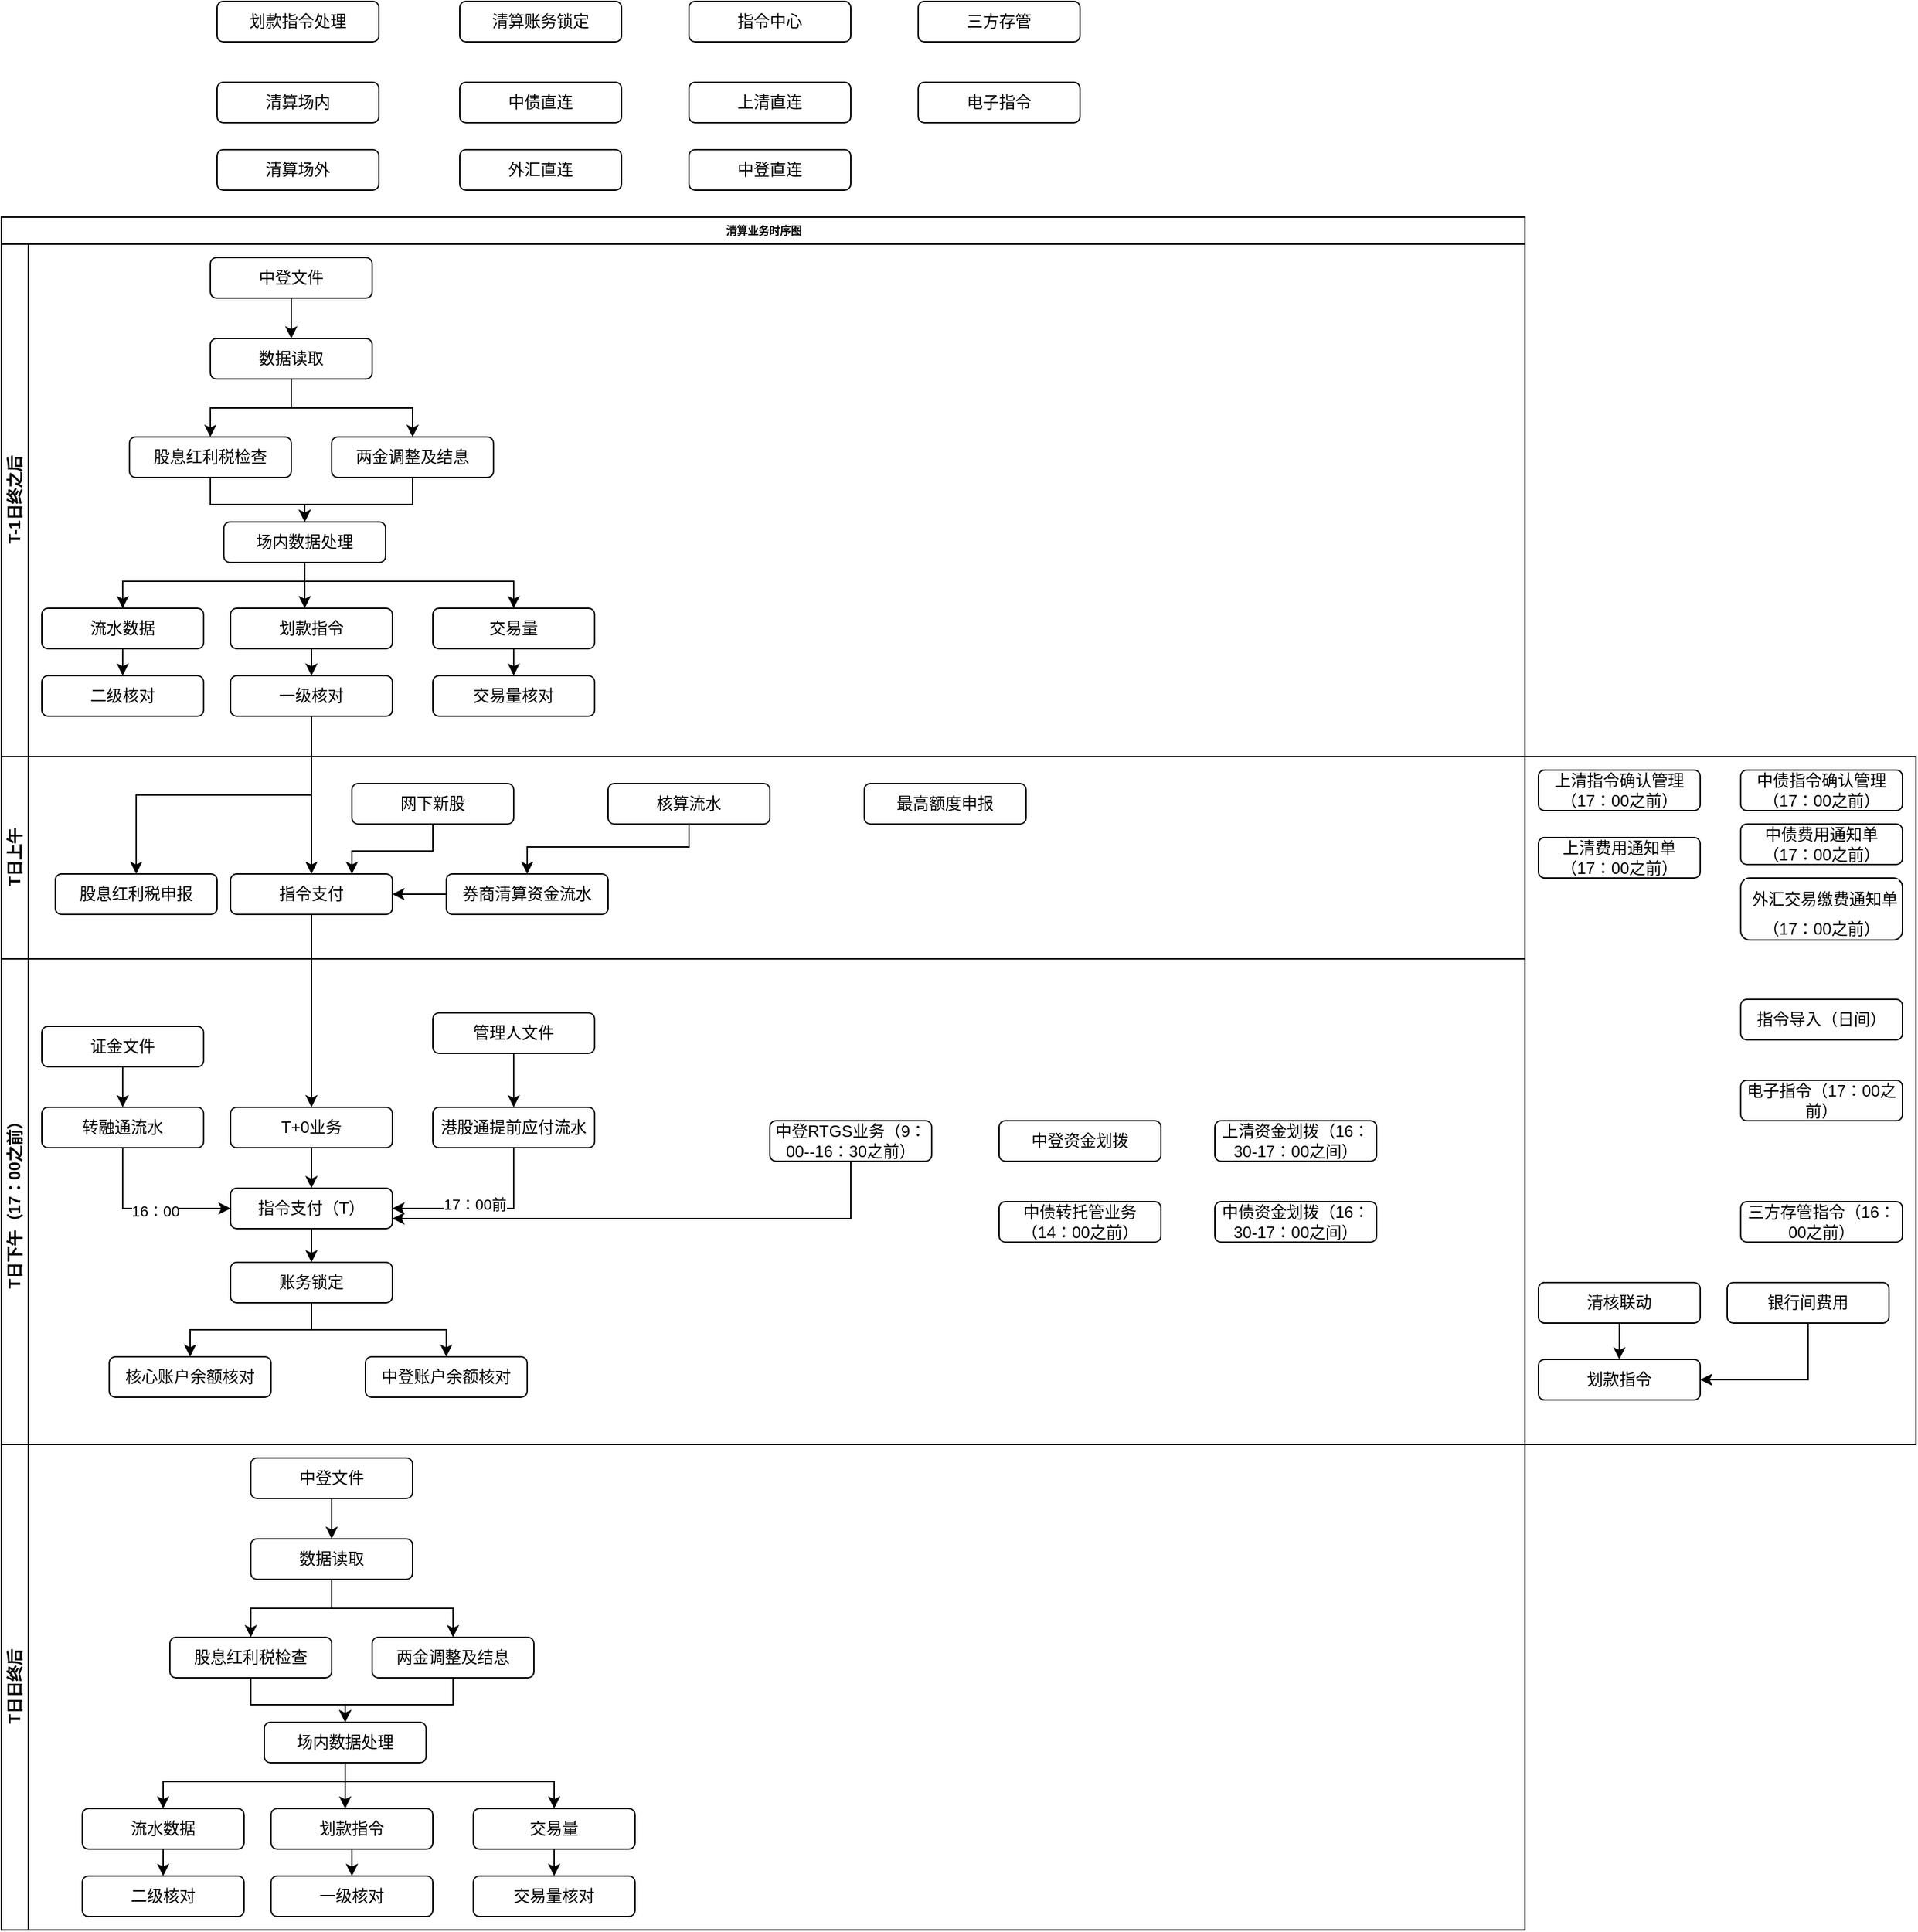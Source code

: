 <mxfile version="24.6.3" type="github">
  <diagram name="Page-1" id="vI-z8M9tSktk4Z6MfYZX">
    <mxGraphModel dx="1050" dy="1834" grid="1" gridSize="10" guides="1" tooltips="1" connect="1" arrows="1" fold="1" page="1" pageScale="1" pageWidth="827" pageHeight="1169" math="0" shadow="0">
      <root>
        <mxCell id="0" />
        <mxCell id="1" parent="0" />
        <mxCell id="OYOXouNE6HXFbxgaFB-A-1" value="" style="rounded=0;whiteSpace=wrap;html=1;fillColor=none;" vertex="1" parent="1">
          <mxGeometry x="1310" y="490" width="290" height="510" as="geometry" />
        </mxCell>
        <mxCell id="OYOXouNE6HXFbxgaFB-A-2" value="清算业务时序图" style="swimlane;html=1;childLayout=stackLayout;horizontal=1;startSize=20;horizontalStack=0;rounded=0;shadow=0;labelBackgroundColor=none;strokeWidth=1;fontFamily=Verdana;fontSize=8;align=center;" vertex="1" parent="1">
          <mxGeometry x="180" y="90" width="1130" height="1270" as="geometry" />
        </mxCell>
        <mxCell id="OYOXouNE6HXFbxgaFB-A-3" value="T-1日终之后" style="swimlane;html=1;startSize=20;horizontal=0;" vertex="1" parent="OYOXouNE6HXFbxgaFB-A-2">
          <mxGeometry y="20" width="1130" height="380" as="geometry" />
        </mxCell>
        <mxCell id="OYOXouNE6HXFbxgaFB-A-4" style="edgeStyle=orthogonalEdgeStyle;rounded=0;orthogonalLoop=1;jettySize=auto;html=1;exitX=0.5;exitY=1;exitDx=0;exitDy=0;entryX=0.5;entryY=0;entryDx=0;entryDy=0;" edge="1" parent="OYOXouNE6HXFbxgaFB-A-3" source="OYOXouNE6HXFbxgaFB-A-5" target="OYOXouNE6HXFbxgaFB-A-8">
          <mxGeometry relative="1" as="geometry" />
        </mxCell>
        <mxCell id="OYOXouNE6HXFbxgaFB-A-5" value="中登文件" style="rounded=1;whiteSpace=wrap;html=1;" vertex="1" parent="OYOXouNE6HXFbxgaFB-A-3">
          <mxGeometry x="155" y="10" width="120" height="30" as="geometry" />
        </mxCell>
        <mxCell id="OYOXouNE6HXFbxgaFB-A-6" style="edgeStyle=orthogonalEdgeStyle;rounded=0;orthogonalLoop=1;jettySize=auto;html=1;exitX=0.5;exitY=1;exitDx=0;exitDy=0;entryX=0.5;entryY=0;entryDx=0;entryDy=0;" edge="1" parent="OYOXouNE6HXFbxgaFB-A-3" source="OYOXouNE6HXFbxgaFB-A-8" target="OYOXouNE6HXFbxgaFB-A-10">
          <mxGeometry relative="1" as="geometry" />
        </mxCell>
        <mxCell id="OYOXouNE6HXFbxgaFB-A-7" style="edgeStyle=orthogonalEdgeStyle;rounded=0;orthogonalLoop=1;jettySize=auto;html=1;exitX=0.5;exitY=1;exitDx=0;exitDy=0;" edge="1" parent="OYOXouNE6HXFbxgaFB-A-3" source="OYOXouNE6HXFbxgaFB-A-8" target="OYOXouNE6HXFbxgaFB-A-12">
          <mxGeometry relative="1" as="geometry" />
        </mxCell>
        <mxCell id="OYOXouNE6HXFbxgaFB-A-8" value="数据读取" style="rounded=1;whiteSpace=wrap;html=1;" vertex="1" parent="OYOXouNE6HXFbxgaFB-A-3">
          <mxGeometry x="155" y="70" width="120" height="30" as="geometry" />
        </mxCell>
        <mxCell id="OYOXouNE6HXFbxgaFB-A-9" style="edgeStyle=orthogonalEdgeStyle;rounded=0;orthogonalLoop=1;jettySize=auto;html=1;exitX=0.5;exitY=1;exitDx=0;exitDy=0;entryX=0.5;entryY=0;entryDx=0;entryDy=0;" edge="1" parent="OYOXouNE6HXFbxgaFB-A-3" source="OYOXouNE6HXFbxgaFB-A-10" target="OYOXouNE6HXFbxgaFB-A-16">
          <mxGeometry relative="1" as="geometry" />
        </mxCell>
        <mxCell id="OYOXouNE6HXFbxgaFB-A-10" value="股息红利税检查" style="rounded=1;whiteSpace=wrap;html=1;" vertex="1" parent="OYOXouNE6HXFbxgaFB-A-3">
          <mxGeometry x="95" y="143" width="120" height="30" as="geometry" />
        </mxCell>
        <mxCell id="OYOXouNE6HXFbxgaFB-A-11" style="edgeStyle=orthogonalEdgeStyle;rounded=0;orthogonalLoop=1;jettySize=auto;html=1;exitX=0.5;exitY=1;exitDx=0;exitDy=0;entryX=0.5;entryY=0;entryDx=0;entryDy=0;" edge="1" parent="OYOXouNE6HXFbxgaFB-A-3" source="OYOXouNE6HXFbxgaFB-A-12" target="OYOXouNE6HXFbxgaFB-A-16">
          <mxGeometry relative="1" as="geometry" />
        </mxCell>
        <mxCell id="OYOXouNE6HXFbxgaFB-A-12" value="两金调整及结息" style="rounded=1;whiteSpace=wrap;html=1;" vertex="1" parent="OYOXouNE6HXFbxgaFB-A-3">
          <mxGeometry x="245" y="143" width="120" height="30" as="geometry" />
        </mxCell>
        <mxCell id="OYOXouNE6HXFbxgaFB-A-13" style="edgeStyle=orthogonalEdgeStyle;rounded=0;orthogonalLoop=1;jettySize=auto;html=1;exitX=0.5;exitY=1;exitDx=0;exitDy=0;entryX=0.5;entryY=0;entryDx=0;entryDy=0;" edge="1" parent="OYOXouNE6HXFbxgaFB-A-3" source="OYOXouNE6HXFbxgaFB-A-16" target="OYOXouNE6HXFbxgaFB-A-18">
          <mxGeometry relative="1" as="geometry">
            <Array as="points">
              <mxPoint x="225" y="250" />
              <mxPoint x="90" y="250" />
            </Array>
          </mxGeometry>
        </mxCell>
        <mxCell id="OYOXouNE6HXFbxgaFB-A-14" style="edgeStyle=orthogonalEdgeStyle;rounded=0;orthogonalLoop=1;jettySize=auto;html=1;exitX=0.5;exitY=1;exitDx=0;exitDy=0;entryX=0.5;entryY=0;entryDx=0;entryDy=0;" edge="1" parent="OYOXouNE6HXFbxgaFB-A-3">
          <mxGeometry relative="1" as="geometry">
            <mxPoint x="220" y="236" as="sourcePoint" />
            <mxPoint x="225" y="270" as="targetPoint" />
          </mxGeometry>
        </mxCell>
        <mxCell id="OYOXouNE6HXFbxgaFB-A-15" style="edgeStyle=orthogonalEdgeStyle;rounded=0;orthogonalLoop=1;jettySize=auto;html=1;exitX=0.5;exitY=1;exitDx=0;exitDy=0;entryX=0.5;entryY=0;entryDx=0;entryDy=0;" edge="1" parent="OYOXouNE6HXFbxgaFB-A-3" source="OYOXouNE6HXFbxgaFB-A-16" target="OYOXouNE6HXFbxgaFB-A-22">
          <mxGeometry relative="1" as="geometry">
            <Array as="points">
              <mxPoint x="225" y="250" />
              <mxPoint x="380" y="250" />
            </Array>
          </mxGeometry>
        </mxCell>
        <mxCell id="OYOXouNE6HXFbxgaFB-A-16" value="场内数据处理" style="rounded=1;whiteSpace=wrap;html=1;" vertex="1" parent="OYOXouNE6HXFbxgaFB-A-3">
          <mxGeometry x="165" y="206" width="120" height="30" as="geometry" />
        </mxCell>
        <mxCell id="OYOXouNE6HXFbxgaFB-A-17" style="edgeStyle=orthogonalEdgeStyle;rounded=0;orthogonalLoop=1;jettySize=auto;html=1;exitX=0.5;exitY=1;exitDx=0;exitDy=0;entryX=0.5;entryY=0;entryDx=0;entryDy=0;" edge="1" parent="OYOXouNE6HXFbxgaFB-A-3" source="OYOXouNE6HXFbxgaFB-A-18" target="OYOXouNE6HXFbxgaFB-A-25">
          <mxGeometry relative="1" as="geometry" />
        </mxCell>
        <mxCell id="OYOXouNE6HXFbxgaFB-A-18" value="流水数据" style="rounded=1;whiteSpace=wrap;html=1;" vertex="1" parent="OYOXouNE6HXFbxgaFB-A-3">
          <mxGeometry x="30" y="270" width="120" height="30" as="geometry" />
        </mxCell>
        <mxCell id="OYOXouNE6HXFbxgaFB-A-19" style="edgeStyle=orthogonalEdgeStyle;rounded=0;orthogonalLoop=1;jettySize=auto;html=1;exitX=0.5;exitY=1;exitDx=0;exitDy=0;entryX=0.5;entryY=0;entryDx=0;entryDy=0;" edge="1" parent="OYOXouNE6HXFbxgaFB-A-3" source="OYOXouNE6HXFbxgaFB-A-20" target="OYOXouNE6HXFbxgaFB-A-24">
          <mxGeometry relative="1" as="geometry" />
        </mxCell>
        <mxCell id="OYOXouNE6HXFbxgaFB-A-20" value="划款指令" style="rounded=1;whiteSpace=wrap;html=1;" vertex="1" parent="OYOXouNE6HXFbxgaFB-A-3">
          <mxGeometry x="170" y="270" width="120" height="30" as="geometry" />
        </mxCell>
        <mxCell id="OYOXouNE6HXFbxgaFB-A-21" style="edgeStyle=orthogonalEdgeStyle;rounded=0;orthogonalLoop=1;jettySize=auto;html=1;exitX=0.5;exitY=1;exitDx=0;exitDy=0;entryX=0.5;entryY=0;entryDx=0;entryDy=0;" edge="1" parent="OYOXouNE6HXFbxgaFB-A-3" source="OYOXouNE6HXFbxgaFB-A-22" target="OYOXouNE6HXFbxgaFB-A-23">
          <mxGeometry relative="1" as="geometry" />
        </mxCell>
        <mxCell id="OYOXouNE6HXFbxgaFB-A-22" value="交易量" style="rounded=1;whiteSpace=wrap;html=1;" vertex="1" parent="OYOXouNE6HXFbxgaFB-A-3">
          <mxGeometry x="320" y="270" width="120" height="30" as="geometry" />
        </mxCell>
        <mxCell id="OYOXouNE6HXFbxgaFB-A-23" value="交易量核对" style="rounded=1;whiteSpace=wrap;html=1;" vertex="1" parent="OYOXouNE6HXFbxgaFB-A-3">
          <mxGeometry x="320" y="320" width="120" height="30" as="geometry" />
        </mxCell>
        <mxCell id="OYOXouNE6HXFbxgaFB-A-24" value="一级核对" style="rounded=1;whiteSpace=wrap;html=1;" vertex="1" parent="OYOXouNE6HXFbxgaFB-A-3">
          <mxGeometry x="170" y="320" width="120" height="30" as="geometry" />
        </mxCell>
        <mxCell id="OYOXouNE6HXFbxgaFB-A-25" value="二级核对" style="rounded=1;whiteSpace=wrap;html=1;" vertex="1" parent="OYOXouNE6HXFbxgaFB-A-3">
          <mxGeometry x="30" y="320" width="120" height="30" as="geometry" />
        </mxCell>
        <mxCell id="OYOXouNE6HXFbxgaFB-A-26" value="T日上午" style="swimlane;html=1;startSize=20;horizontal=0;" vertex="1" parent="OYOXouNE6HXFbxgaFB-A-2">
          <mxGeometry y="400" width="1130" height="150" as="geometry" />
        </mxCell>
        <mxCell id="OYOXouNE6HXFbxgaFB-A-27" value="股息红利税申报" style="rounded=1;whiteSpace=wrap;html=1;" vertex="1" parent="OYOXouNE6HXFbxgaFB-A-26">
          <mxGeometry x="40" y="87" width="120" height="30" as="geometry" />
        </mxCell>
        <mxCell id="OYOXouNE6HXFbxgaFB-A-28" value="指令支付" style="rounded=1;whiteSpace=wrap;html=1;" vertex="1" parent="OYOXouNE6HXFbxgaFB-A-26">
          <mxGeometry x="170" y="87" width="120" height="30" as="geometry" />
        </mxCell>
        <mxCell id="OYOXouNE6HXFbxgaFB-A-29" style="edgeStyle=orthogonalEdgeStyle;rounded=0;orthogonalLoop=1;jettySize=auto;html=1;exitX=0.5;exitY=1;exitDx=0;exitDy=0;entryX=0.5;entryY=0;entryDx=0;entryDy=0;" edge="1" parent="OYOXouNE6HXFbxgaFB-A-26" source="OYOXouNE6HXFbxgaFB-A-30" target="OYOXouNE6HXFbxgaFB-A-32">
          <mxGeometry relative="1" as="geometry">
            <Array as="points">
              <mxPoint x="510" y="67" />
              <mxPoint x="390" y="67" />
            </Array>
          </mxGeometry>
        </mxCell>
        <mxCell id="OYOXouNE6HXFbxgaFB-A-30" value="核算流水" style="rounded=1;whiteSpace=wrap;html=1;" vertex="1" parent="OYOXouNE6HXFbxgaFB-A-26">
          <mxGeometry x="450" y="20" width="120" height="30" as="geometry" />
        </mxCell>
        <mxCell id="OYOXouNE6HXFbxgaFB-A-31" style="edgeStyle=orthogonalEdgeStyle;rounded=0;orthogonalLoop=1;jettySize=auto;html=1;exitX=0;exitY=0.5;exitDx=0;exitDy=0;entryX=1;entryY=0.5;entryDx=0;entryDy=0;" edge="1" parent="OYOXouNE6HXFbxgaFB-A-26" source="OYOXouNE6HXFbxgaFB-A-32" target="OYOXouNE6HXFbxgaFB-A-28">
          <mxGeometry relative="1" as="geometry" />
        </mxCell>
        <mxCell id="OYOXouNE6HXFbxgaFB-A-32" value="券商清算资金流水" style="rounded=1;whiteSpace=wrap;html=1;" vertex="1" parent="OYOXouNE6HXFbxgaFB-A-26">
          <mxGeometry x="330" y="87" width="120" height="30" as="geometry" />
        </mxCell>
        <mxCell id="OYOXouNE6HXFbxgaFB-A-33" style="edgeStyle=orthogonalEdgeStyle;rounded=0;orthogonalLoop=1;jettySize=auto;html=1;exitX=0.5;exitY=1;exitDx=0;exitDy=0;entryX=0.75;entryY=0;entryDx=0;entryDy=0;" edge="1" parent="OYOXouNE6HXFbxgaFB-A-26" source="OYOXouNE6HXFbxgaFB-A-34" target="OYOXouNE6HXFbxgaFB-A-28">
          <mxGeometry relative="1" as="geometry" />
        </mxCell>
        <mxCell id="OYOXouNE6HXFbxgaFB-A-34" value="网下新股" style="rounded=1;whiteSpace=wrap;html=1;" vertex="1" parent="OYOXouNE6HXFbxgaFB-A-26">
          <mxGeometry x="260" y="20" width="120" height="30" as="geometry" />
        </mxCell>
        <mxCell id="OYOXouNE6HXFbxgaFB-A-35" value="最高额度申报" style="rounded=1;whiteSpace=wrap;html=1;" vertex="1" parent="OYOXouNE6HXFbxgaFB-A-26">
          <mxGeometry x="640" y="20" width="120" height="30" as="geometry" />
        </mxCell>
        <mxCell id="OYOXouNE6HXFbxgaFB-A-36" value="T日下午（17：00之前）" style="swimlane;html=1;startSize=20;horizontal=0;" vertex="1" parent="OYOXouNE6HXFbxgaFB-A-2">
          <mxGeometry y="550" width="1130" height="360" as="geometry" />
        </mxCell>
        <mxCell id="OYOXouNE6HXFbxgaFB-A-37" style="edgeStyle=orthogonalEdgeStyle;rounded=0;orthogonalLoop=1;jettySize=auto;html=1;exitX=0.5;exitY=1;exitDx=0;exitDy=0;entryX=0.5;entryY=0;entryDx=0;entryDy=0;" edge="1" parent="OYOXouNE6HXFbxgaFB-A-36" source="OYOXouNE6HXFbxgaFB-A-38" target="OYOXouNE6HXFbxgaFB-A-43">
          <mxGeometry relative="1" as="geometry" />
        </mxCell>
        <mxCell id="OYOXouNE6HXFbxgaFB-A-38" value="T+0业务" style="rounded=1;whiteSpace=wrap;html=1;" vertex="1" parent="OYOXouNE6HXFbxgaFB-A-36">
          <mxGeometry x="170" y="110" width="120" height="30" as="geometry" />
        </mxCell>
        <mxCell id="OYOXouNE6HXFbxgaFB-A-39" style="edgeStyle=orthogonalEdgeStyle;rounded=0;orthogonalLoop=1;jettySize=auto;html=1;exitX=0.5;exitY=1;exitDx=0;exitDy=0;entryX=0.5;entryY=0;entryDx=0;entryDy=0;" edge="1" parent="OYOXouNE6HXFbxgaFB-A-36" source="OYOXouNE6HXFbxgaFB-A-41" target="OYOXouNE6HXFbxgaFB-A-45">
          <mxGeometry relative="1" as="geometry" />
        </mxCell>
        <mxCell id="OYOXouNE6HXFbxgaFB-A-40" style="edgeStyle=orthogonalEdgeStyle;rounded=0;orthogonalLoop=1;jettySize=auto;html=1;exitX=0.5;exitY=1;exitDx=0;exitDy=0;entryX=0.5;entryY=0;entryDx=0;entryDy=0;" edge="1" parent="OYOXouNE6HXFbxgaFB-A-36" source="OYOXouNE6HXFbxgaFB-A-41" target="OYOXouNE6HXFbxgaFB-A-44">
          <mxGeometry relative="1" as="geometry" />
        </mxCell>
        <mxCell id="OYOXouNE6HXFbxgaFB-A-41" value="账务锁定" style="rounded=1;whiteSpace=wrap;html=1;" vertex="1" parent="OYOXouNE6HXFbxgaFB-A-36">
          <mxGeometry x="170" y="225" width="120" height="30" as="geometry" />
        </mxCell>
        <mxCell id="OYOXouNE6HXFbxgaFB-A-42" style="edgeStyle=orthogonalEdgeStyle;rounded=0;orthogonalLoop=1;jettySize=auto;html=1;exitX=0.5;exitY=1;exitDx=0;exitDy=0;entryX=0.5;entryY=0;entryDx=0;entryDy=0;" edge="1" parent="OYOXouNE6HXFbxgaFB-A-36" source="OYOXouNE6HXFbxgaFB-A-43" target="OYOXouNE6HXFbxgaFB-A-41">
          <mxGeometry relative="1" as="geometry" />
        </mxCell>
        <mxCell id="OYOXouNE6HXFbxgaFB-A-43" value="指令支付（T）" style="rounded=1;whiteSpace=wrap;html=1;" vertex="1" parent="OYOXouNE6HXFbxgaFB-A-36">
          <mxGeometry x="170" y="170" width="120" height="30" as="geometry" />
        </mxCell>
        <mxCell id="OYOXouNE6HXFbxgaFB-A-44" value="中登账户余额核对" style="rounded=1;whiteSpace=wrap;html=1;" vertex="1" parent="OYOXouNE6HXFbxgaFB-A-36">
          <mxGeometry x="270" y="295" width="120" height="30" as="geometry" />
        </mxCell>
        <mxCell id="OYOXouNE6HXFbxgaFB-A-45" value="核心账户余额核对" style="rounded=1;whiteSpace=wrap;html=1;" vertex="1" parent="OYOXouNE6HXFbxgaFB-A-36">
          <mxGeometry x="80" y="295" width="120" height="30" as="geometry" />
        </mxCell>
        <mxCell id="OYOXouNE6HXFbxgaFB-A-46" style="edgeStyle=orthogonalEdgeStyle;rounded=0;orthogonalLoop=1;jettySize=auto;html=1;exitX=0.5;exitY=1;exitDx=0;exitDy=0;entryX=1;entryY=0.5;entryDx=0;entryDy=0;" edge="1" parent="OYOXouNE6HXFbxgaFB-A-36" source="OYOXouNE6HXFbxgaFB-A-48" target="OYOXouNE6HXFbxgaFB-A-43">
          <mxGeometry relative="1" as="geometry" />
        </mxCell>
        <mxCell id="OYOXouNE6HXFbxgaFB-A-47" value="17：00前" style="edgeLabel;html=1;align=center;verticalAlign=middle;resizable=0;points=[];" vertex="1" connectable="0" parent="OYOXouNE6HXFbxgaFB-A-46">
          <mxGeometry x="-0.116" y="-3" relative="1" as="geometry">
            <mxPoint x="-15" as="offset" />
          </mxGeometry>
        </mxCell>
        <mxCell id="OYOXouNE6HXFbxgaFB-A-48" value="港股通提前应付流水" style="rounded=1;whiteSpace=wrap;html=1;" vertex="1" parent="OYOXouNE6HXFbxgaFB-A-36">
          <mxGeometry x="320" y="110" width="120" height="30" as="geometry" />
        </mxCell>
        <mxCell id="OYOXouNE6HXFbxgaFB-A-49" style="edgeStyle=orthogonalEdgeStyle;rounded=0;orthogonalLoop=1;jettySize=auto;html=1;exitX=0.5;exitY=1;exitDx=0;exitDy=0;entryX=0.5;entryY=0;entryDx=0;entryDy=0;" edge="1" parent="OYOXouNE6HXFbxgaFB-A-36" source="OYOXouNE6HXFbxgaFB-A-50" target="OYOXouNE6HXFbxgaFB-A-48">
          <mxGeometry relative="1" as="geometry" />
        </mxCell>
        <mxCell id="OYOXouNE6HXFbxgaFB-A-50" value="管理人文件" style="rounded=1;whiteSpace=wrap;html=1;" vertex="1" parent="OYOXouNE6HXFbxgaFB-A-36">
          <mxGeometry x="320" y="40" width="120" height="30" as="geometry" />
        </mxCell>
        <mxCell id="OYOXouNE6HXFbxgaFB-A-51" style="edgeStyle=orthogonalEdgeStyle;rounded=0;orthogonalLoop=1;jettySize=auto;html=1;exitX=0.5;exitY=1;exitDx=0;exitDy=0;entryX=0.5;entryY=0;entryDx=0;entryDy=0;" edge="1" parent="OYOXouNE6HXFbxgaFB-A-36" source="OYOXouNE6HXFbxgaFB-A-52" target="OYOXouNE6HXFbxgaFB-A-55">
          <mxGeometry relative="1" as="geometry" />
        </mxCell>
        <mxCell id="OYOXouNE6HXFbxgaFB-A-52" value="证金文件" style="rounded=1;whiteSpace=wrap;html=1;" vertex="1" parent="OYOXouNE6HXFbxgaFB-A-36">
          <mxGeometry x="30" y="50" width="120" height="30" as="geometry" />
        </mxCell>
        <mxCell id="OYOXouNE6HXFbxgaFB-A-53" style="edgeStyle=orthogonalEdgeStyle;rounded=0;orthogonalLoop=1;jettySize=auto;html=1;exitX=0.5;exitY=1;exitDx=0;exitDy=0;entryX=0;entryY=0.5;entryDx=0;entryDy=0;" edge="1" parent="OYOXouNE6HXFbxgaFB-A-36" source="OYOXouNE6HXFbxgaFB-A-55" target="OYOXouNE6HXFbxgaFB-A-43">
          <mxGeometry relative="1" as="geometry" />
        </mxCell>
        <mxCell id="OYOXouNE6HXFbxgaFB-A-54" value="16：00" style="edgeLabel;html=1;align=center;verticalAlign=middle;resizable=0;points=[];" vertex="1" connectable="0" parent="OYOXouNE6HXFbxgaFB-A-53">
          <mxGeometry x="-0.019" y="-2" relative="1" as="geometry">
            <mxPoint x="7" as="offset" />
          </mxGeometry>
        </mxCell>
        <mxCell id="OYOXouNE6HXFbxgaFB-A-55" value="转融通流水" style="rounded=1;whiteSpace=wrap;html=1;" vertex="1" parent="OYOXouNE6HXFbxgaFB-A-36">
          <mxGeometry x="30" y="110" width="120" height="30" as="geometry" />
        </mxCell>
        <mxCell id="OYOXouNE6HXFbxgaFB-A-56" style="edgeStyle=orthogonalEdgeStyle;rounded=0;orthogonalLoop=1;jettySize=auto;html=1;exitX=0.5;exitY=1;exitDx=0;exitDy=0;entryX=1;entryY=0.75;entryDx=0;entryDy=0;" edge="1" parent="OYOXouNE6HXFbxgaFB-A-36" source="OYOXouNE6HXFbxgaFB-A-57" target="OYOXouNE6HXFbxgaFB-A-43">
          <mxGeometry relative="1" as="geometry" />
        </mxCell>
        <mxCell id="OYOXouNE6HXFbxgaFB-A-57" value="中登RTGS业务（9：00--16：30之前）" style="rounded=1;whiteSpace=wrap;html=1;" vertex="1" parent="OYOXouNE6HXFbxgaFB-A-36">
          <mxGeometry x="570" y="120" width="120" height="30" as="geometry" />
        </mxCell>
        <mxCell id="OYOXouNE6HXFbxgaFB-A-58" value="中登资金划拨" style="rounded=1;whiteSpace=wrap;html=1;" vertex="1" parent="OYOXouNE6HXFbxgaFB-A-36">
          <mxGeometry x="740" y="120" width="120" height="30" as="geometry" />
        </mxCell>
        <mxCell id="OYOXouNE6HXFbxgaFB-A-59" value="上清资金划拨（16：30-17：00之间）" style="rounded=1;whiteSpace=wrap;html=1;" vertex="1" parent="OYOXouNE6HXFbxgaFB-A-36">
          <mxGeometry x="900" y="120" width="120" height="30" as="geometry" />
        </mxCell>
        <mxCell id="OYOXouNE6HXFbxgaFB-A-60" value="中债资金划拨（16：30-17：00之间）" style="rounded=1;whiteSpace=wrap;html=1;" vertex="1" parent="OYOXouNE6HXFbxgaFB-A-36">
          <mxGeometry x="900" y="180" width="120" height="30" as="geometry" />
        </mxCell>
        <mxCell id="OYOXouNE6HXFbxgaFB-A-61" value="中债转托管业务（14：00之前）" style="rounded=1;whiteSpace=wrap;html=1;" vertex="1" parent="OYOXouNE6HXFbxgaFB-A-36">
          <mxGeometry x="740" y="180" width="120" height="30" as="geometry" />
        </mxCell>
        <mxCell id="OYOXouNE6HXFbxgaFB-A-62" value="T日日终后" style="swimlane;html=1;startSize=20;horizontal=0;" vertex="1" parent="OYOXouNE6HXFbxgaFB-A-2">
          <mxGeometry y="910" width="1130" height="360" as="geometry" />
        </mxCell>
        <mxCell id="OYOXouNE6HXFbxgaFB-A-63" value="中登文件" style="rounded=1;whiteSpace=wrap;html=1;" vertex="1" parent="OYOXouNE6HXFbxgaFB-A-62">
          <mxGeometry x="185" y="10" width="120" height="30" as="geometry" />
        </mxCell>
        <mxCell id="OYOXouNE6HXFbxgaFB-A-64" value="数据读取" style="rounded=1;whiteSpace=wrap;html=1;" vertex="1" parent="OYOXouNE6HXFbxgaFB-A-62">
          <mxGeometry x="185" y="70" width="120" height="30" as="geometry" />
        </mxCell>
        <mxCell id="OYOXouNE6HXFbxgaFB-A-65" style="edgeStyle=orthogonalEdgeStyle;rounded=0;orthogonalLoop=1;jettySize=auto;html=1;exitX=0.5;exitY=1;exitDx=0;exitDy=0;entryX=0.5;entryY=0;entryDx=0;entryDy=0;" edge="1" parent="OYOXouNE6HXFbxgaFB-A-62" source="OYOXouNE6HXFbxgaFB-A-63" target="OYOXouNE6HXFbxgaFB-A-64">
          <mxGeometry relative="1" as="geometry" />
        </mxCell>
        <mxCell id="OYOXouNE6HXFbxgaFB-A-66" value="股息红利税检查" style="rounded=1;whiteSpace=wrap;html=1;" vertex="1" parent="OYOXouNE6HXFbxgaFB-A-62">
          <mxGeometry x="125" y="143" width="120" height="30" as="geometry" />
        </mxCell>
        <mxCell id="OYOXouNE6HXFbxgaFB-A-67" style="edgeStyle=orthogonalEdgeStyle;rounded=0;orthogonalLoop=1;jettySize=auto;html=1;exitX=0.5;exitY=1;exitDx=0;exitDy=0;entryX=0.5;entryY=0;entryDx=0;entryDy=0;" edge="1" parent="OYOXouNE6HXFbxgaFB-A-62" source="OYOXouNE6HXFbxgaFB-A-64" target="OYOXouNE6HXFbxgaFB-A-66">
          <mxGeometry relative="1" as="geometry" />
        </mxCell>
        <mxCell id="OYOXouNE6HXFbxgaFB-A-68" value="两金调整及结息" style="rounded=1;whiteSpace=wrap;html=1;" vertex="1" parent="OYOXouNE6HXFbxgaFB-A-62">
          <mxGeometry x="275" y="143" width="120" height="30" as="geometry" />
        </mxCell>
        <mxCell id="OYOXouNE6HXFbxgaFB-A-69" style="edgeStyle=orthogonalEdgeStyle;rounded=0;orthogonalLoop=1;jettySize=auto;html=1;exitX=0.5;exitY=1;exitDx=0;exitDy=0;" edge="1" parent="OYOXouNE6HXFbxgaFB-A-62" source="OYOXouNE6HXFbxgaFB-A-64" target="OYOXouNE6HXFbxgaFB-A-68">
          <mxGeometry relative="1" as="geometry" />
        </mxCell>
        <mxCell id="OYOXouNE6HXFbxgaFB-A-70" style="edgeStyle=orthogonalEdgeStyle;rounded=0;orthogonalLoop=1;jettySize=auto;html=1;exitX=0.5;exitY=1;exitDx=0;exitDy=0;entryX=0.5;entryY=0;entryDx=0;entryDy=0;" edge="1" parent="OYOXouNE6HXFbxgaFB-A-62">
          <mxGeometry relative="1" as="geometry">
            <mxPoint x="250" y="236" as="sourcePoint" />
            <mxPoint x="255" y="270" as="targetPoint" />
          </mxGeometry>
        </mxCell>
        <mxCell id="OYOXouNE6HXFbxgaFB-A-71" value="场内数据处理" style="rounded=1;whiteSpace=wrap;html=1;" vertex="1" parent="OYOXouNE6HXFbxgaFB-A-62">
          <mxGeometry x="195" y="206" width="120" height="30" as="geometry" />
        </mxCell>
        <mxCell id="OYOXouNE6HXFbxgaFB-A-72" style="edgeStyle=orthogonalEdgeStyle;rounded=0;orthogonalLoop=1;jettySize=auto;html=1;exitX=0.5;exitY=1;exitDx=0;exitDy=0;entryX=0.5;entryY=0;entryDx=0;entryDy=0;" edge="1" parent="OYOXouNE6HXFbxgaFB-A-62" source="OYOXouNE6HXFbxgaFB-A-66" target="OYOXouNE6HXFbxgaFB-A-71">
          <mxGeometry relative="1" as="geometry" />
        </mxCell>
        <mxCell id="OYOXouNE6HXFbxgaFB-A-73" style="edgeStyle=orthogonalEdgeStyle;rounded=0;orthogonalLoop=1;jettySize=auto;html=1;exitX=0.5;exitY=1;exitDx=0;exitDy=0;entryX=0.5;entryY=0;entryDx=0;entryDy=0;" edge="1" parent="OYOXouNE6HXFbxgaFB-A-62" source="OYOXouNE6HXFbxgaFB-A-68" target="OYOXouNE6HXFbxgaFB-A-71">
          <mxGeometry relative="1" as="geometry" />
        </mxCell>
        <mxCell id="OYOXouNE6HXFbxgaFB-A-74" value="流水数据" style="rounded=1;whiteSpace=wrap;html=1;" vertex="1" parent="OYOXouNE6HXFbxgaFB-A-62">
          <mxGeometry x="60" y="270" width="120" height="30" as="geometry" />
        </mxCell>
        <mxCell id="OYOXouNE6HXFbxgaFB-A-75" style="edgeStyle=orthogonalEdgeStyle;rounded=0;orthogonalLoop=1;jettySize=auto;html=1;exitX=0.5;exitY=1;exitDx=0;exitDy=0;entryX=0.5;entryY=0;entryDx=0;entryDy=0;" edge="1" parent="OYOXouNE6HXFbxgaFB-A-62" source="OYOXouNE6HXFbxgaFB-A-71" target="OYOXouNE6HXFbxgaFB-A-74">
          <mxGeometry relative="1" as="geometry">
            <Array as="points">
              <mxPoint x="255" y="250" />
              <mxPoint x="120" y="250" />
            </Array>
          </mxGeometry>
        </mxCell>
        <mxCell id="OYOXouNE6HXFbxgaFB-A-76" value="划款指令" style="rounded=1;whiteSpace=wrap;html=1;" vertex="1" parent="OYOXouNE6HXFbxgaFB-A-62">
          <mxGeometry x="200" y="270" width="120" height="30" as="geometry" />
        </mxCell>
        <mxCell id="OYOXouNE6HXFbxgaFB-A-77" value="交易量" style="rounded=1;whiteSpace=wrap;html=1;" vertex="1" parent="OYOXouNE6HXFbxgaFB-A-62">
          <mxGeometry x="350" y="270" width="120" height="30" as="geometry" />
        </mxCell>
        <mxCell id="OYOXouNE6HXFbxgaFB-A-78" style="edgeStyle=orthogonalEdgeStyle;rounded=0;orthogonalLoop=1;jettySize=auto;html=1;exitX=0.5;exitY=1;exitDx=0;exitDy=0;entryX=0.5;entryY=0;entryDx=0;entryDy=0;" edge="1" parent="OYOXouNE6HXFbxgaFB-A-62" source="OYOXouNE6HXFbxgaFB-A-71" target="OYOXouNE6HXFbxgaFB-A-77">
          <mxGeometry relative="1" as="geometry">
            <Array as="points">
              <mxPoint x="255" y="250" />
              <mxPoint x="410" y="250" />
            </Array>
          </mxGeometry>
        </mxCell>
        <mxCell id="OYOXouNE6HXFbxgaFB-A-79" value="交易量核对" style="rounded=1;whiteSpace=wrap;html=1;" vertex="1" parent="OYOXouNE6HXFbxgaFB-A-62">
          <mxGeometry x="350" y="320" width="120" height="30" as="geometry" />
        </mxCell>
        <mxCell id="OYOXouNE6HXFbxgaFB-A-80" style="edgeStyle=orthogonalEdgeStyle;rounded=0;orthogonalLoop=1;jettySize=auto;html=1;exitX=0.5;exitY=1;exitDx=0;exitDy=0;entryX=0.5;entryY=0;entryDx=0;entryDy=0;" edge="1" parent="OYOXouNE6HXFbxgaFB-A-62" source="OYOXouNE6HXFbxgaFB-A-77" target="OYOXouNE6HXFbxgaFB-A-79">
          <mxGeometry relative="1" as="geometry" />
        </mxCell>
        <mxCell id="OYOXouNE6HXFbxgaFB-A-81" value="一级核对" style="rounded=1;whiteSpace=wrap;html=1;" vertex="1" parent="OYOXouNE6HXFbxgaFB-A-62">
          <mxGeometry x="200" y="320" width="120" height="30" as="geometry" />
        </mxCell>
        <mxCell id="OYOXouNE6HXFbxgaFB-A-82" style="edgeStyle=orthogonalEdgeStyle;rounded=0;orthogonalLoop=1;jettySize=auto;html=1;exitX=0.5;exitY=1;exitDx=0;exitDy=0;entryX=0.5;entryY=0;entryDx=0;entryDy=0;" edge="1" parent="OYOXouNE6HXFbxgaFB-A-62" source="OYOXouNE6HXFbxgaFB-A-76" target="OYOXouNE6HXFbxgaFB-A-81">
          <mxGeometry relative="1" as="geometry" />
        </mxCell>
        <mxCell id="OYOXouNE6HXFbxgaFB-A-83" value="二级核对" style="rounded=1;whiteSpace=wrap;html=1;" vertex="1" parent="OYOXouNE6HXFbxgaFB-A-62">
          <mxGeometry x="60" y="320" width="120" height="30" as="geometry" />
        </mxCell>
        <mxCell id="OYOXouNE6HXFbxgaFB-A-84" style="edgeStyle=orthogonalEdgeStyle;rounded=0;orthogonalLoop=1;jettySize=auto;html=1;exitX=0.5;exitY=1;exitDx=0;exitDy=0;entryX=0.5;entryY=0;entryDx=0;entryDy=0;" edge="1" parent="OYOXouNE6HXFbxgaFB-A-62" source="OYOXouNE6HXFbxgaFB-A-74" target="OYOXouNE6HXFbxgaFB-A-83">
          <mxGeometry relative="1" as="geometry" />
        </mxCell>
        <mxCell id="OYOXouNE6HXFbxgaFB-A-85" style="edgeStyle=orthogonalEdgeStyle;rounded=0;orthogonalLoop=1;jettySize=auto;html=1;exitX=0.5;exitY=1;exitDx=0;exitDy=0;entryX=0.5;entryY=0;entryDx=0;entryDy=0;" edge="1" parent="OYOXouNE6HXFbxgaFB-A-2" source="OYOXouNE6HXFbxgaFB-A-24" target="OYOXouNE6HXFbxgaFB-A-28">
          <mxGeometry relative="1" as="geometry" />
        </mxCell>
        <mxCell id="OYOXouNE6HXFbxgaFB-A-86" style="edgeStyle=orthogonalEdgeStyle;rounded=0;orthogonalLoop=1;jettySize=auto;html=1;exitX=0.5;exitY=1;exitDx=0;exitDy=0;entryX=0.5;entryY=0;entryDx=0;entryDy=0;" edge="1" parent="OYOXouNE6HXFbxgaFB-A-2" source="OYOXouNE6HXFbxgaFB-A-24" target="OYOXouNE6HXFbxgaFB-A-27">
          <mxGeometry relative="1" as="geometry" />
        </mxCell>
        <mxCell id="OYOXouNE6HXFbxgaFB-A-87" style="edgeStyle=orthogonalEdgeStyle;rounded=0;orthogonalLoop=1;jettySize=auto;html=1;exitX=0.5;exitY=1;exitDx=0;exitDy=0;entryX=0.5;entryY=0;entryDx=0;entryDy=0;" edge="1" parent="OYOXouNE6HXFbxgaFB-A-2" source="OYOXouNE6HXFbxgaFB-A-28" target="OYOXouNE6HXFbxgaFB-A-38">
          <mxGeometry relative="1" as="geometry" />
        </mxCell>
        <mxCell id="OYOXouNE6HXFbxgaFB-A-88" value="清算场内" style="rounded=1;whiteSpace=wrap;html=1;" vertex="1" parent="1">
          <mxGeometry x="340" y="-10" width="120" height="30" as="geometry" />
        </mxCell>
        <mxCell id="OYOXouNE6HXFbxgaFB-A-89" value="外汇直连" style="rounded=1;whiteSpace=wrap;html=1;" vertex="1" parent="1">
          <mxGeometry x="520" y="40" width="120" height="30" as="geometry" />
        </mxCell>
        <mxCell id="OYOXouNE6HXFbxgaFB-A-90" value="划款指令处理" style="rounded=1;whiteSpace=wrap;html=1;" vertex="1" parent="1">
          <mxGeometry x="340" y="-70" width="120" height="30" as="geometry" />
        </mxCell>
        <mxCell id="OYOXouNE6HXFbxgaFB-A-91" value="清算账务锁定" style="rounded=1;whiteSpace=wrap;html=1;" vertex="1" parent="1">
          <mxGeometry x="520" y="-70" width="120" height="30" as="geometry" />
        </mxCell>
        <mxCell id="OYOXouNE6HXFbxgaFB-A-92" value="清算场外" style="rounded=1;whiteSpace=wrap;html=1;" vertex="1" parent="1">
          <mxGeometry x="340" y="40" width="120" height="30" as="geometry" />
        </mxCell>
        <mxCell id="OYOXouNE6HXFbxgaFB-A-93" value="中债直连" style="rounded=1;whiteSpace=wrap;html=1;" vertex="1" parent="1">
          <mxGeometry x="520" y="-10" width="120" height="30" as="geometry" />
        </mxCell>
        <mxCell id="OYOXouNE6HXFbxgaFB-A-94" value="上清直连" style="rounded=1;whiteSpace=wrap;html=1;" vertex="1" parent="1">
          <mxGeometry x="690" y="-10" width="120" height="30" as="geometry" />
        </mxCell>
        <mxCell id="OYOXouNE6HXFbxgaFB-A-95" value="电子指令" style="rounded=1;whiteSpace=wrap;html=1;" vertex="1" parent="1">
          <mxGeometry x="860" y="-10" width="120" height="30" as="geometry" />
        </mxCell>
        <mxCell id="OYOXouNE6HXFbxgaFB-A-96" value="中登直连" style="rounded=1;whiteSpace=wrap;html=1;" vertex="1" parent="1">
          <mxGeometry x="690" y="40" width="120" height="30" as="geometry" />
        </mxCell>
        <mxCell id="OYOXouNE6HXFbxgaFB-A-97" value="指令中心" style="rounded=1;whiteSpace=wrap;html=1;" vertex="1" parent="1">
          <mxGeometry x="690" y="-70" width="120" height="30" as="geometry" />
        </mxCell>
        <mxCell id="OYOXouNE6HXFbxgaFB-A-98" value="三方存管" style="rounded=1;whiteSpace=wrap;html=1;" vertex="1" parent="1">
          <mxGeometry x="860" y="-70" width="120" height="30" as="geometry" />
        </mxCell>
        <mxCell id="OYOXouNE6HXFbxgaFB-A-99" value="指令导入（日间）" style="rounded=1;whiteSpace=wrap;html=1;" vertex="1" parent="1">
          <mxGeometry x="1470" y="670" width="120" height="30" as="geometry" />
        </mxCell>
        <mxCell id="OYOXouNE6HXFbxgaFB-A-100" style="edgeStyle=orthogonalEdgeStyle;rounded=0;orthogonalLoop=1;jettySize=auto;html=1;exitX=0.5;exitY=1;exitDx=0;exitDy=0;entryX=0.5;entryY=0;entryDx=0;entryDy=0;" edge="1" parent="1" source="OYOXouNE6HXFbxgaFB-A-101" target="OYOXouNE6HXFbxgaFB-A-102">
          <mxGeometry relative="1" as="geometry" />
        </mxCell>
        <mxCell id="OYOXouNE6HXFbxgaFB-A-101" value="清核联动" style="rounded=1;whiteSpace=wrap;html=1;" vertex="1" parent="1">
          <mxGeometry x="1320" y="880" width="120" height="30" as="geometry" />
        </mxCell>
        <mxCell id="OYOXouNE6HXFbxgaFB-A-102" value="划款指令" style="rounded=1;whiteSpace=wrap;html=1;" vertex="1" parent="1">
          <mxGeometry x="1320" y="937" width="120" height="30" as="geometry" />
        </mxCell>
        <mxCell id="OYOXouNE6HXFbxgaFB-A-103" style="edgeStyle=orthogonalEdgeStyle;rounded=0;orthogonalLoop=1;jettySize=auto;html=1;exitX=0.5;exitY=1;exitDx=0;exitDy=0;entryX=1;entryY=0.5;entryDx=0;entryDy=0;" edge="1" parent="1" source="OYOXouNE6HXFbxgaFB-A-104" target="OYOXouNE6HXFbxgaFB-A-102">
          <mxGeometry relative="1" as="geometry" />
        </mxCell>
        <mxCell id="OYOXouNE6HXFbxgaFB-A-104" value="银行间费用" style="rounded=1;whiteSpace=wrap;html=1;" vertex="1" parent="1">
          <mxGeometry x="1460" y="880" width="120" height="30" as="geometry" />
        </mxCell>
        <mxCell id="OYOXouNE6HXFbxgaFB-A-105" value="电子指令（17：00之前）" style="rounded=1;whiteSpace=wrap;html=1;" vertex="1" parent="1">
          <mxGeometry x="1470" y="730" width="120" height="30" as="geometry" />
        </mxCell>
        <mxCell id="OYOXouNE6HXFbxgaFB-A-106" value="三方存管指令（16：00之前）" style="rounded=1;whiteSpace=wrap;html=1;" vertex="1" parent="1">
          <mxGeometry x="1470" y="820" width="120" height="30" as="geometry" />
        </mxCell>
        <mxCell id="OYOXouNE6HXFbxgaFB-A-107" value="上清指令确认管理（17：00之前）" style="rounded=1;whiteSpace=wrap;html=1;" vertex="1" parent="1">
          <mxGeometry x="1320" y="500" width="120" height="30" as="geometry" />
        </mxCell>
        <mxCell id="OYOXouNE6HXFbxgaFB-A-108" value="中债指令确认管理（17：00之前）" style="rounded=1;whiteSpace=wrap;html=1;" vertex="1" parent="1">
          <mxGeometry x="1470" y="500" width="120" height="30" as="geometry" />
        </mxCell>
        <mxCell id="OYOXouNE6HXFbxgaFB-A-109" value="上清费用通知单（17：00之前）" style="rounded=1;whiteSpace=wrap;html=1;" vertex="1" parent="1">
          <mxGeometry x="1320" y="550" width="120" height="30" as="geometry" />
        </mxCell>
        <mxCell id="OYOXouNE6HXFbxgaFB-A-110" value="中债费用通知单（17：00之前）" style="rounded=1;whiteSpace=wrap;html=1;" vertex="1" parent="1">
          <mxGeometry x="1470" y="540" width="120" height="30" as="geometry" />
        </mxCell>
        <mxCell id="OYOXouNE6HXFbxgaFB-A-111" value="&lt;table cellspacing=&quot;0&quot; style=&quot;font-family: &amp;#34;arial&amp;#34; , &amp;#34;helvetica&amp;#34; , sans-serif ; background-color: rgb(255 , 255 , 255)&quot;&gt;&lt;tbody&gt;&lt;tr class=&quot;x-toolbar-left-row sofa-toolbar-location&quot; id=&quot;ext-gen22&quot; style=&quot;height: 30px ; padding-top: 5px ; padding-bottom: 5px&quot;&gt;&lt;td style=&quot;margin: 0px ; padding: 0px&quot;&gt;&lt;div class=&quot;sofa-toolbar-label&quot; id=&quot;ext-gen23&quot; title=&quot;当前位置：清算和场外指令▷外汇数据处理(1.0.7)▷外汇交易缴费通知单&quot; style=&quot;margin: 0px 0px 0px 5px ; padding: 0px ; text-overflow: ellipsis ; overflow: hidden&quot;&gt;&lt;span class=&quot;sofa-toolbar-location-last&quot; id=&quot;ext-gen28&quot;&gt;外汇交易缴费通知单&lt;/span&gt;&lt;/div&gt;&lt;/td&gt;&lt;/tr&gt;&lt;/tbody&gt;&lt;/table&gt;（17：00之前）" style="rounded=1;whiteSpace=wrap;html=1;" vertex="1" parent="1">
          <mxGeometry x="1470" y="580" width="120" height="46" as="geometry" />
        </mxCell>
      </root>
    </mxGraphModel>
  </diagram>
</mxfile>
